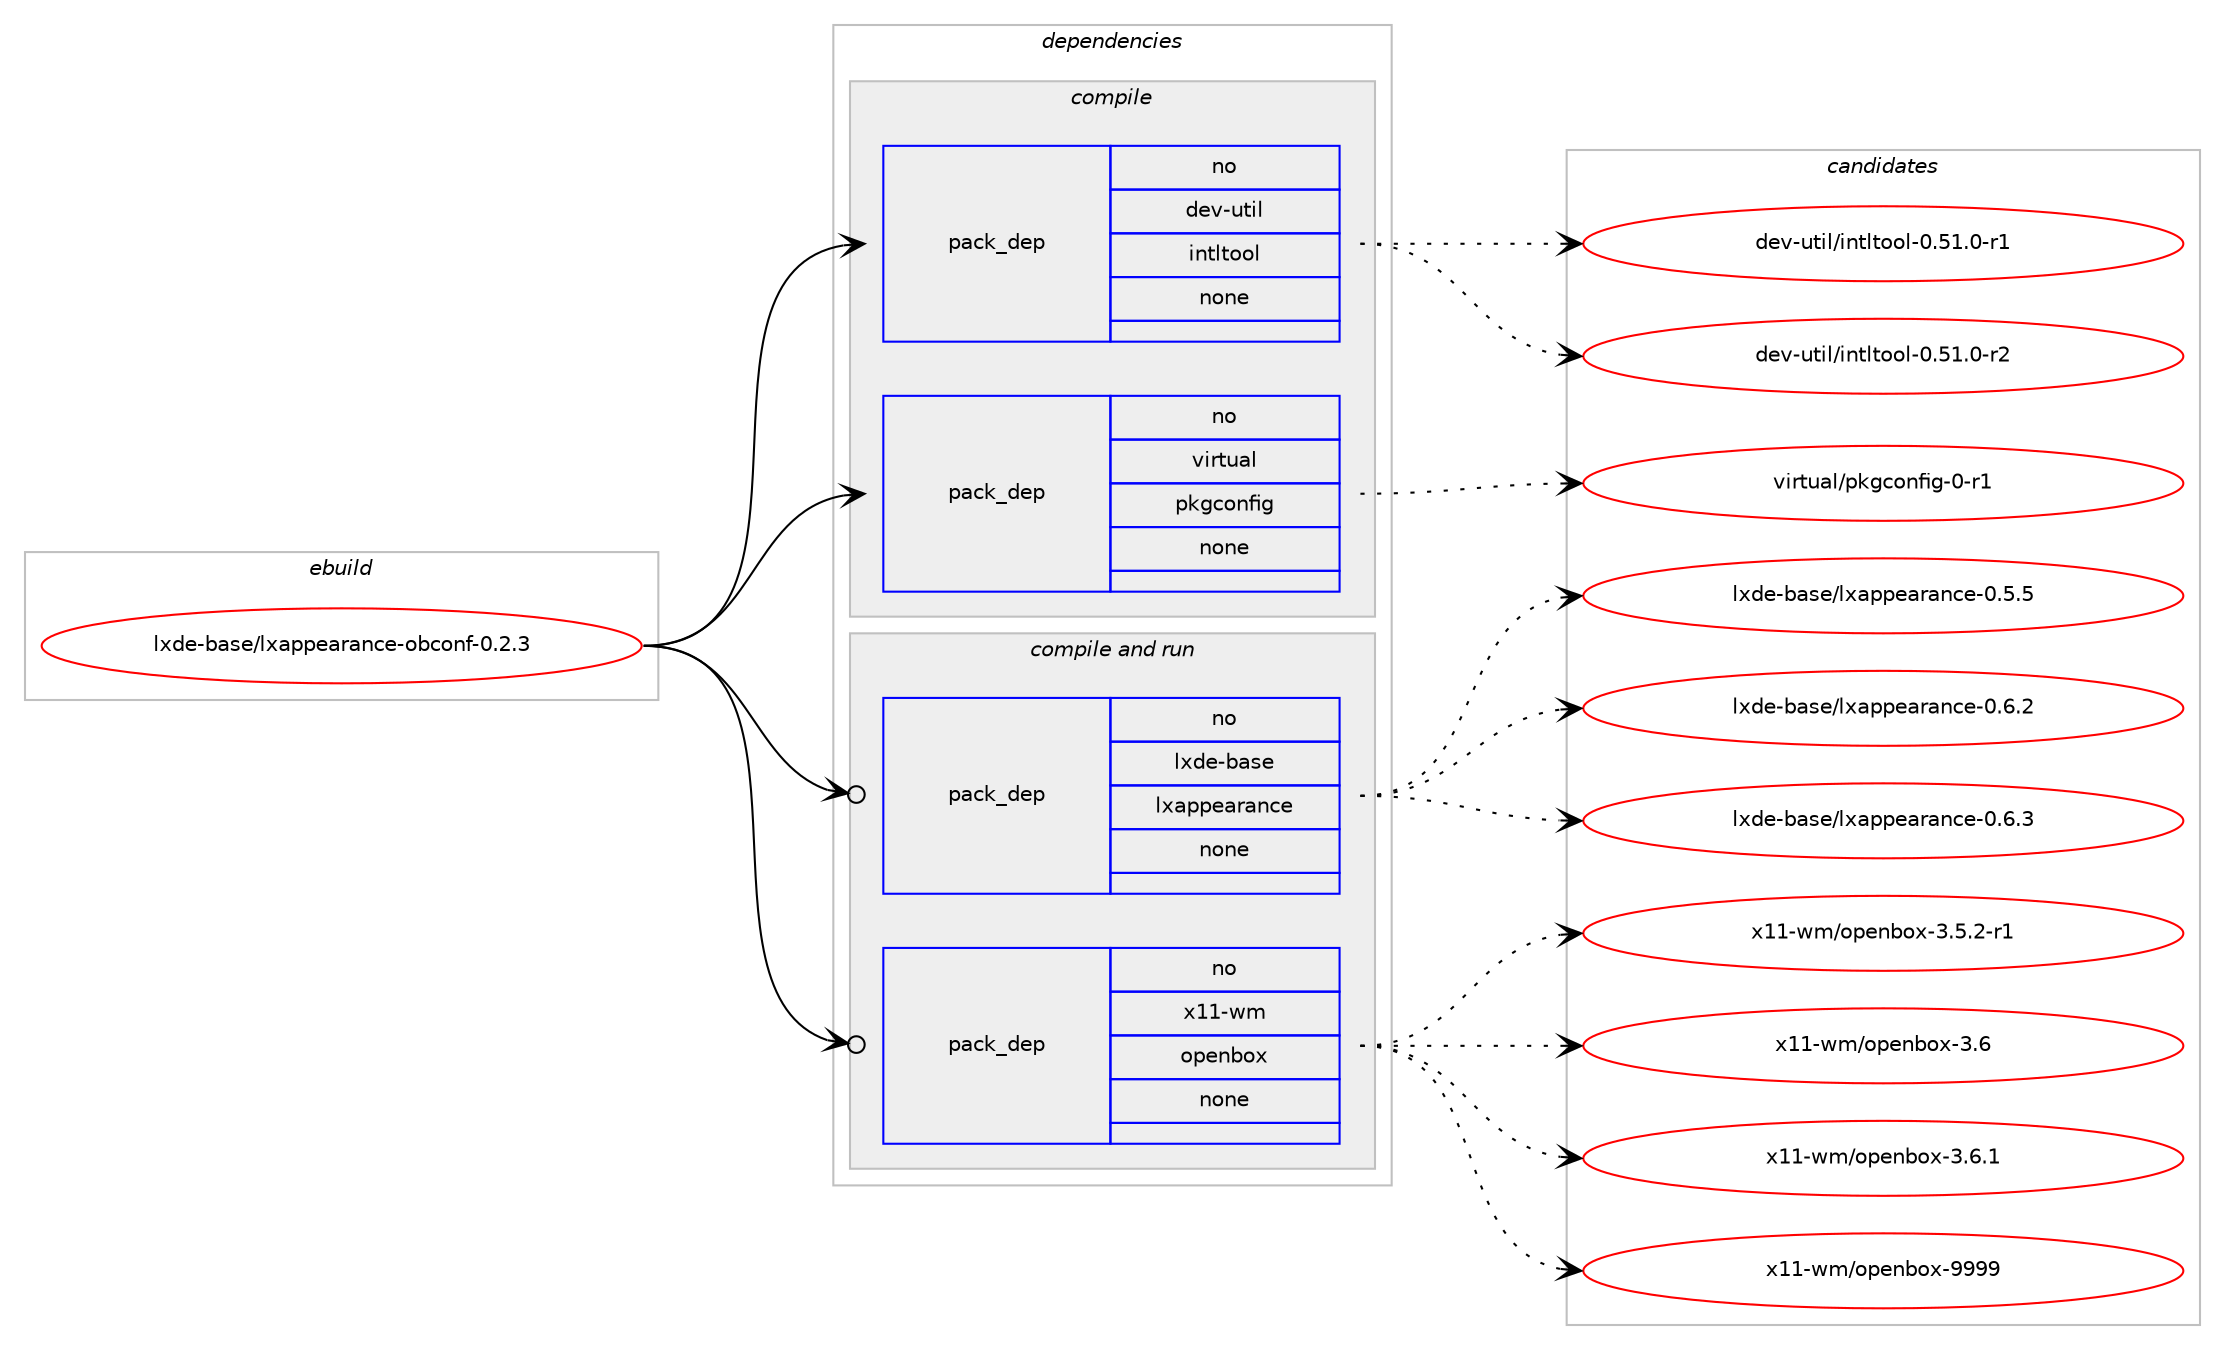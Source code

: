 digraph prolog {

# *************
# Graph options
# *************

newrank=true;
concentrate=true;
compound=true;
graph [rankdir=LR,fontname=Helvetica,fontsize=10,ranksep=1.5];#, ranksep=2.5, nodesep=0.2];
edge  [arrowhead=vee];
node  [fontname=Helvetica,fontsize=10];

# **********
# The ebuild
# **********

subgraph cluster_leftcol {
color=gray;
rank=same;
label=<<i>ebuild</i>>;
id [label="lxde-base/lxappearance-obconf-0.2.3", color=red, width=4, href="../lxde-base/lxappearance-obconf-0.2.3.svg"];
}

# ****************
# The dependencies
# ****************

subgraph cluster_midcol {
color=gray;
label=<<i>dependencies</i>>;
subgraph cluster_compile {
fillcolor="#eeeeee";
style=filled;
label=<<i>compile</i>>;
subgraph pack248928 {
dependency338612 [label=<<TABLE BORDER="0" CELLBORDER="1" CELLSPACING="0" CELLPADDING="4" WIDTH="220"><TR><TD ROWSPAN="6" CELLPADDING="30">pack_dep</TD></TR><TR><TD WIDTH="110">no</TD></TR><TR><TD>dev-util</TD></TR><TR><TD>intltool</TD></TR><TR><TD>none</TD></TR><TR><TD></TD></TR></TABLE>>, shape=none, color=blue];
}
id:e -> dependency338612:w [weight=20,style="solid",arrowhead="vee"];
subgraph pack248929 {
dependency338613 [label=<<TABLE BORDER="0" CELLBORDER="1" CELLSPACING="0" CELLPADDING="4" WIDTH="220"><TR><TD ROWSPAN="6" CELLPADDING="30">pack_dep</TD></TR><TR><TD WIDTH="110">no</TD></TR><TR><TD>virtual</TD></TR><TR><TD>pkgconfig</TD></TR><TR><TD>none</TD></TR><TR><TD></TD></TR></TABLE>>, shape=none, color=blue];
}
id:e -> dependency338613:w [weight=20,style="solid",arrowhead="vee"];
}
subgraph cluster_compileandrun {
fillcolor="#eeeeee";
style=filled;
label=<<i>compile and run</i>>;
subgraph pack248930 {
dependency338614 [label=<<TABLE BORDER="0" CELLBORDER="1" CELLSPACING="0" CELLPADDING="4" WIDTH="220"><TR><TD ROWSPAN="6" CELLPADDING="30">pack_dep</TD></TR><TR><TD WIDTH="110">no</TD></TR><TR><TD>lxde-base</TD></TR><TR><TD>lxappearance</TD></TR><TR><TD>none</TD></TR><TR><TD></TD></TR></TABLE>>, shape=none, color=blue];
}
id:e -> dependency338614:w [weight=20,style="solid",arrowhead="odotvee"];
subgraph pack248931 {
dependency338615 [label=<<TABLE BORDER="0" CELLBORDER="1" CELLSPACING="0" CELLPADDING="4" WIDTH="220"><TR><TD ROWSPAN="6" CELLPADDING="30">pack_dep</TD></TR><TR><TD WIDTH="110">no</TD></TR><TR><TD>x11-wm</TD></TR><TR><TD>openbox</TD></TR><TR><TD>none</TD></TR><TR><TD></TD></TR></TABLE>>, shape=none, color=blue];
}
id:e -> dependency338615:w [weight=20,style="solid",arrowhead="odotvee"];
}
subgraph cluster_run {
fillcolor="#eeeeee";
style=filled;
label=<<i>run</i>>;
}
}

# **************
# The candidates
# **************

subgraph cluster_choices {
rank=same;
color=gray;
label=<<i>candidates</i>>;

subgraph choice248928 {
color=black;
nodesep=1;
choice1001011184511711610510847105110116108116111111108454846534946484511449 [label="dev-util/intltool-0.51.0-r1", color=red, width=4,href="../dev-util/intltool-0.51.0-r1.svg"];
choice1001011184511711610510847105110116108116111111108454846534946484511450 [label="dev-util/intltool-0.51.0-r2", color=red, width=4,href="../dev-util/intltool-0.51.0-r2.svg"];
dependency338612:e -> choice1001011184511711610510847105110116108116111111108454846534946484511449:w [style=dotted,weight="100"];
dependency338612:e -> choice1001011184511711610510847105110116108116111111108454846534946484511450:w [style=dotted,weight="100"];
}
subgraph choice248929 {
color=black;
nodesep=1;
choice11810511411611797108471121071039911111010210510345484511449 [label="virtual/pkgconfig-0-r1", color=red, width=4,href="../virtual/pkgconfig-0-r1.svg"];
dependency338613:e -> choice11810511411611797108471121071039911111010210510345484511449:w [style=dotted,weight="100"];
}
subgraph choice248930 {
color=black;
nodesep=1;
choice1081201001014598971151014710812097112112101971149711099101454846534653 [label="lxde-base/lxappearance-0.5.5", color=red, width=4,href="../lxde-base/lxappearance-0.5.5.svg"];
choice1081201001014598971151014710812097112112101971149711099101454846544650 [label="lxde-base/lxappearance-0.6.2", color=red, width=4,href="../lxde-base/lxappearance-0.6.2.svg"];
choice1081201001014598971151014710812097112112101971149711099101454846544651 [label="lxde-base/lxappearance-0.6.3", color=red, width=4,href="../lxde-base/lxappearance-0.6.3.svg"];
dependency338614:e -> choice1081201001014598971151014710812097112112101971149711099101454846534653:w [style=dotted,weight="100"];
dependency338614:e -> choice1081201001014598971151014710812097112112101971149711099101454846544650:w [style=dotted,weight="100"];
dependency338614:e -> choice1081201001014598971151014710812097112112101971149711099101454846544651:w [style=dotted,weight="100"];
}
subgraph choice248931 {
color=black;
nodesep=1;
choice12049494511910947111112101110981111204551465346504511449 [label="x11-wm/openbox-3.5.2-r1", color=red, width=4,href="../x11-wm/openbox-3.5.2-r1.svg"];
choice120494945119109471111121011109811112045514654 [label="x11-wm/openbox-3.6", color=red, width=4,href="../x11-wm/openbox-3.6.svg"];
choice1204949451191094711111210111098111120455146544649 [label="x11-wm/openbox-3.6.1", color=red, width=4,href="../x11-wm/openbox-3.6.1.svg"];
choice12049494511910947111112101110981111204557575757 [label="x11-wm/openbox-9999", color=red, width=4,href="../x11-wm/openbox-9999.svg"];
dependency338615:e -> choice12049494511910947111112101110981111204551465346504511449:w [style=dotted,weight="100"];
dependency338615:e -> choice120494945119109471111121011109811112045514654:w [style=dotted,weight="100"];
dependency338615:e -> choice1204949451191094711111210111098111120455146544649:w [style=dotted,weight="100"];
dependency338615:e -> choice12049494511910947111112101110981111204557575757:w [style=dotted,weight="100"];
}
}

}
